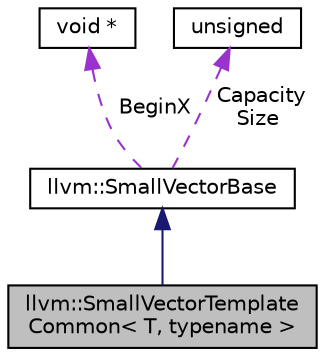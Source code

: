 digraph "llvm::SmallVectorTemplateCommon&lt; T, typename &gt;"
{
 // LATEX_PDF_SIZE
  bgcolor="transparent";
  edge [fontname="Helvetica",fontsize="10",labelfontname="Helvetica",labelfontsize="10"];
  node [fontname="Helvetica",fontsize="10",shape="box"];
  Node1 [label="llvm::SmallVectorTemplate\lCommon\< T, typename \>",height=0.2,width=0.4,color="black", fillcolor="grey75", style="filled", fontcolor="black",tooltip="This is the part of SmallVectorTemplateBase which does not depend on whether the type T is a POD."];
  Node2 -> Node1 [dir="back",color="midnightblue",fontsize="10",style="solid",fontname="Helvetica"];
  Node2 [label="llvm::SmallVectorBase",height=0.2,width=0.4,color="black",URL="$classllvm_1_1SmallVectorBase.html",tooltip="This is all the non-templated stuff common to all SmallVectors."];
  Node3 -> Node2 [dir="back",color="darkorchid3",fontsize="10",style="dashed",label=" BeginX" ,fontname="Helvetica"];
  Node3 [label="void *",height=0.2,width=0.4,color="black",tooltip=" "];
  Node4 -> Node2 [dir="back",color="darkorchid3",fontsize="10",style="dashed",label=" Capacity\nSize" ,fontname="Helvetica"];
  Node4 [label="unsigned",height=0.2,width=0.4,color="black",URL="$classunsigned.html",tooltip=" "];
}
